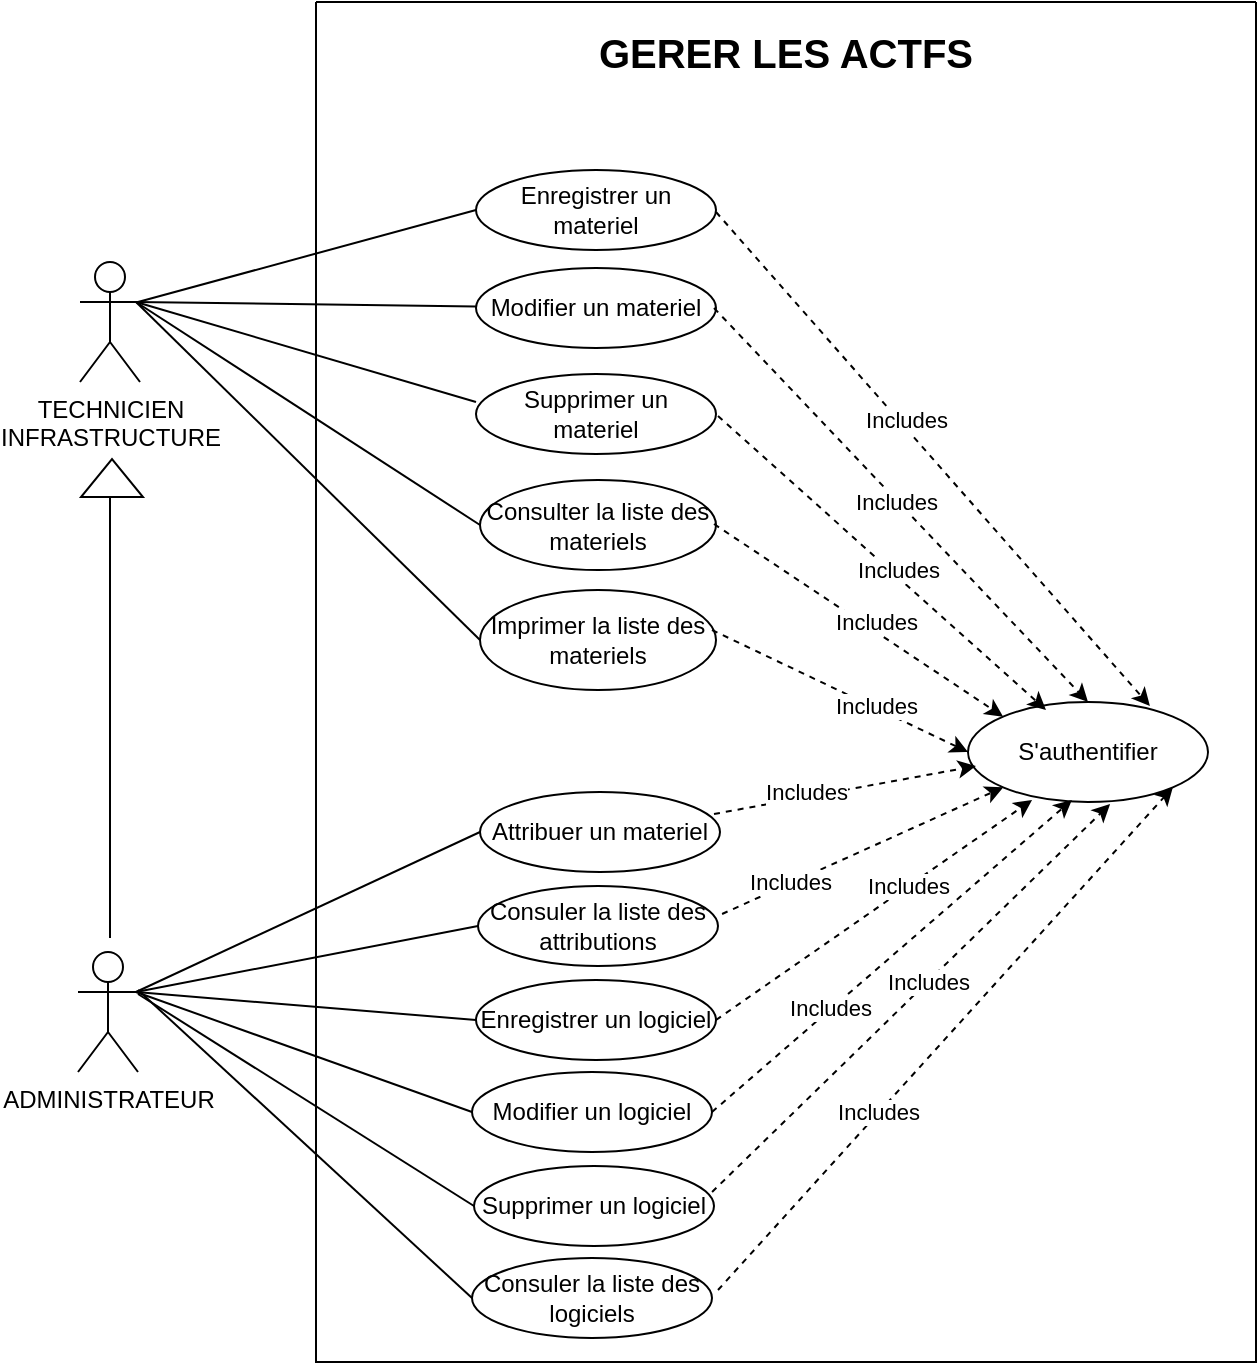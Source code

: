 <mxfile version="22.1.2" type="device">
  <diagram name="Page-1" id="VTS4GcR_WeqUQlOKHwf2">
    <mxGraphModel dx="864" dy="516" grid="1" gridSize="10" guides="1" tooltips="1" connect="1" arrows="1" fold="1" page="1" pageScale="1" pageWidth="827" pageHeight="1169" math="0" shadow="0">
      <root>
        <mxCell id="0" />
        <mxCell id="1" parent="0" />
        <mxCell id="ZS7BS693ceSWYsbFOPGz-2" value="" style="swimlane;startSize=0;" vertex="1" parent="1">
          <mxGeometry x="240" y="80" width="470" height="680" as="geometry" />
        </mxCell>
        <mxCell id="ZS7BS693ceSWYsbFOPGz-3" value="&lt;b&gt;&lt;font style=&quot;font-size: 20px;&quot;&gt;GERER LES ACTFS&lt;/font&gt;&lt;/b&gt;" style="text;html=1;strokeColor=none;fillColor=none;align=center;verticalAlign=middle;whiteSpace=wrap;rounded=0;" vertex="1" parent="ZS7BS693ceSWYsbFOPGz-2">
          <mxGeometry x="127" y="10" width="216" height="30" as="geometry" />
        </mxCell>
        <mxCell id="ZS7BS693ceSWYsbFOPGz-4" value="Enregistrer un materiel" style="ellipse;whiteSpace=wrap;html=1;" vertex="1" parent="ZS7BS693ceSWYsbFOPGz-2">
          <mxGeometry x="80" y="84" width="120" height="40" as="geometry" />
        </mxCell>
        <mxCell id="ZS7BS693ceSWYsbFOPGz-6" value="Modifier un materiel" style="ellipse;whiteSpace=wrap;html=1;" vertex="1" parent="ZS7BS693ceSWYsbFOPGz-2">
          <mxGeometry x="80" y="133" width="120" height="40" as="geometry" />
        </mxCell>
        <mxCell id="ZS7BS693ceSWYsbFOPGz-7" value="Supprimer un materiel" style="ellipse;whiteSpace=wrap;html=1;" vertex="1" parent="ZS7BS693ceSWYsbFOPGz-2">
          <mxGeometry x="80" y="186" width="120" height="40" as="geometry" />
        </mxCell>
        <mxCell id="ZS7BS693ceSWYsbFOPGz-8" value="Consulter la liste des materiels" style="ellipse;whiteSpace=wrap;html=1;" vertex="1" parent="ZS7BS693ceSWYsbFOPGz-2">
          <mxGeometry x="82" y="239" width="118" height="45" as="geometry" />
        </mxCell>
        <mxCell id="ZS7BS693ceSWYsbFOPGz-9" value="Imprimer la liste des materiels" style="ellipse;whiteSpace=wrap;html=1;" vertex="1" parent="ZS7BS693ceSWYsbFOPGz-2">
          <mxGeometry x="82" y="294" width="118" height="50" as="geometry" />
        </mxCell>
        <mxCell id="ZS7BS693ceSWYsbFOPGz-10" value="Attribuer un materiel" style="ellipse;whiteSpace=wrap;html=1;" vertex="1" parent="ZS7BS693ceSWYsbFOPGz-2">
          <mxGeometry x="82" y="395" width="120" height="40" as="geometry" />
        </mxCell>
        <mxCell id="ZS7BS693ceSWYsbFOPGz-11" value="Consuler la liste des attributions" style="ellipse;whiteSpace=wrap;html=1;" vertex="1" parent="ZS7BS693ceSWYsbFOPGz-2">
          <mxGeometry x="81" y="442" width="120" height="40" as="geometry" />
        </mxCell>
        <mxCell id="ZS7BS693ceSWYsbFOPGz-12" value="Enregistrer un logiciel" style="ellipse;whiteSpace=wrap;html=1;" vertex="1" parent="ZS7BS693ceSWYsbFOPGz-2">
          <mxGeometry x="80" y="489" width="120" height="40" as="geometry" />
        </mxCell>
        <mxCell id="ZS7BS693ceSWYsbFOPGz-13" value="Modifier un logiciel" style="ellipse;whiteSpace=wrap;html=1;" vertex="1" parent="ZS7BS693ceSWYsbFOPGz-2">
          <mxGeometry x="78" y="535" width="120" height="40" as="geometry" />
        </mxCell>
        <mxCell id="ZS7BS693ceSWYsbFOPGz-14" value="Supprimer un logiciel" style="ellipse;whiteSpace=wrap;html=1;" vertex="1" parent="ZS7BS693ceSWYsbFOPGz-2">
          <mxGeometry x="79" y="582" width="120" height="40" as="geometry" />
        </mxCell>
        <mxCell id="ZS7BS693ceSWYsbFOPGz-16" value="S&#39;authentifier" style="ellipse;whiteSpace=wrap;html=1;" vertex="1" parent="ZS7BS693ceSWYsbFOPGz-2">
          <mxGeometry x="326" y="350" width="120" height="50" as="geometry" />
        </mxCell>
        <mxCell id="ZS7BS693ceSWYsbFOPGz-18" value="" style="endArrow=classic;html=1;rounded=0;entryX=0.758;entryY=0.04;entryDx=0;entryDy=0;entryPerimeter=0;dashed=1;" edge="1" parent="ZS7BS693ceSWYsbFOPGz-2" target="ZS7BS693ceSWYsbFOPGz-16">
          <mxGeometry width="50" height="50" relative="1" as="geometry">
            <mxPoint x="200" y="105" as="sourcePoint" />
            <mxPoint x="250" y="55" as="targetPoint" />
          </mxGeometry>
        </mxCell>
        <mxCell id="ZS7BS693ceSWYsbFOPGz-19" value="Includes" style="edgeLabel;html=1;align=center;verticalAlign=middle;resizable=0;points=[];" vertex="1" connectable="0" parent="ZS7BS693ceSWYsbFOPGz-18">
          <mxGeometry x="0.275" y="1" relative="1" as="geometry">
            <mxPoint x="-44" y="-53" as="offset" />
          </mxGeometry>
        </mxCell>
        <mxCell id="ZS7BS693ceSWYsbFOPGz-28" value="" style="endArrow=classic;html=1;rounded=0;entryX=0.033;entryY=0.64;entryDx=0;entryDy=0;entryPerimeter=0;dashed=1;exitX=0.975;exitY=0.275;exitDx=0;exitDy=0;exitPerimeter=0;" edge="1" parent="ZS7BS693ceSWYsbFOPGz-2" source="ZS7BS693ceSWYsbFOPGz-10" target="ZS7BS693ceSWYsbFOPGz-16">
          <mxGeometry width="50" height="50" relative="1" as="geometry">
            <mxPoint x="203" y="420" as="sourcePoint" />
            <mxPoint x="253" y="370" as="targetPoint" />
          </mxGeometry>
        </mxCell>
        <mxCell id="ZS7BS693ceSWYsbFOPGz-34" value="Includes" style="edgeLabel;html=1;align=center;verticalAlign=middle;resizable=0;points=[];" vertex="1" connectable="0" parent="ZS7BS693ceSWYsbFOPGz-28">
          <mxGeometry x="-0.289" y="3" relative="1" as="geometry">
            <mxPoint as="offset" />
          </mxGeometry>
        </mxCell>
        <mxCell id="ZS7BS693ceSWYsbFOPGz-29" value="" style="endArrow=classic;html=1;rounded=0;entryX=0;entryY=1;entryDx=0;entryDy=0;dashed=1;exitX=1.017;exitY=0.35;exitDx=0;exitDy=0;exitPerimeter=0;" edge="1" parent="ZS7BS693ceSWYsbFOPGz-2" source="ZS7BS693ceSWYsbFOPGz-11" target="ZS7BS693ceSWYsbFOPGz-16">
          <mxGeometry width="50" height="50" relative="1" as="geometry">
            <mxPoint x="200" y="470" as="sourcePoint" />
            <mxPoint x="250" y="420" as="targetPoint" />
          </mxGeometry>
        </mxCell>
        <mxCell id="ZS7BS693ceSWYsbFOPGz-35" value="Includes" style="edgeLabel;html=1;align=center;verticalAlign=middle;resizable=0;points=[];" vertex="1" connectable="0" parent="ZS7BS693ceSWYsbFOPGz-29">
          <mxGeometry x="-0.672" y="2" relative="1" as="geometry">
            <mxPoint x="11" y="-4" as="offset" />
          </mxGeometry>
        </mxCell>
        <mxCell id="ZS7BS693ceSWYsbFOPGz-30" value="" style="endArrow=classic;html=1;rounded=0;entryX=0.267;entryY=0.98;entryDx=0;entryDy=0;entryPerimeter=0;dashed=1;exitX=1;exitY=0.5;exitDx=0;exitDy=0;" edge="1" parent="ZS7BS693ceSWYsbFOPGz-2" source="ZS7BS693ceSWYsbFOPGz-12" target="ZS7BS693ceSWYsbFOPGz-16">
          <mxGeometry width="50" height="50" relative="1" as="geometry">
            <mxPoint x="200" y="520" as="sourcePoint" />
            <mxPoint x="250" y="470" as="targetPoint" />
          </mxGeometry>
        </mxCell>
        <mxCell id="ZS7BS693ceSWYsbFOPGz-36" value="Includes" style="edgeLabel;html=1;align=center;verticalAlign=middle;resizable=0;points=[];" vertex="1" connectable="0" parent="ZS7BS693ceSWYsbFOPGz-30">
          <mxGeometry x="0.213" y="1" relative="1" as="geometry">
            <mxPoint as="offset" />
          </mxGeometry>
        </mxCell>
        <mxCell id="ZS7BS693ceSWYsbFOPGz-31" value="" style="endArrow=classic;html=1;rounded=0;entryX=0.433;entryY=0.98;entryDx=0;entryDy=0;entryPerimeter=0;dashed=1;exitX=1;exitY=0.5;exitDx=0;exitDy=0;" edge="1" parent="ZS7BS693ceSWYsbFOPGz-2" source="ZS7BS693ceSWYsbFOPGz-13" target="ZS7BS693ceSWYsbFOPGz-16">
          <mxGeometry width="50" height="50" relative="1" as="geometry">
            <mxPoint x="200" y="580" as="sourcePoint" />
            <mxPoint x="250" y="530" as="targetPoint" />
          </mxGeometry>
        </mxCell>
        <mxCell id="ZS7BS693ceSWYsbFOPGz-37" value="Includes" style="edgeLabel;html=1;align=center;verticalAlign=middle;resizable=0;points=[];" vertex="1" connectable="0" parent="ZS7BS693ceSWYsbFOPGz-31">
          <mxGeometry x="-0.339" y="1" relative="1" as="geometry">
            <mxPoint as="offset" />
          </mxGeometry>
        </mxCell>
        <mxCell id="ZS7BS693ceSWYsbFOPGz-33" value="" style="endArrow=classic;html=1;rounded=0;entryX=0.592;entryY=1.02;entryDx=0;entryDy=0;dashed=1;exitX=0.992;exitY=0.325;exitDx=0;exitDy=0;exitPerimeter=0;entryPerimeter=0;" edge="1" parent="ZS7BS693ceSWYsbFOPGz-2" source="ZS7BS693ceSWYsbFOPGz-14" target="ZS7BS693ceSWYsbFOPGz-16">
          <mxGeometry width="50" height="50" relative="1" as="geometry">
            <mxPoint x="200" y="630" as="sourcePoint" />
            <mxPoint x="250" y="580" as="targetPoint" />
          </mxGeometry>
        </mxCell>
        <mxCell id="ZS7BS693ceSWYsbFOPGz-38" value="Includes" style="edgeLabel;html=1;align=center;verticalAlign=middle;resizable=0;points=[];" vertex="1" connectable="0" parent="ZS7BS693ceSWYsbFOPGz-33">
          <mxGeometry x="0.086" relative="1" as="geometry">
            <mxPoint as="offset" />
          </mxGeometry>
        </mxCell>
        <mxCell id="ZS7BS693ceSWYsbFOPGz-53" value="Consuler la liste des logiciels" style="ellipse;whiteSpace=wrap;html=1;" vertex="1" parent="ZS7BS693ceSWYsbFOPGz-2">
          <mxGeometry x="78" y="628" width="120" height="40" as="geometry" />
        </mxCell>
        <mxCell id="ZS7BS693ceSWYsbFOPGz-5" value="TECHNICIEN &lt;br&gt;INFRASTRUCTURE" style="shape=umlActor;verticalLabelPosition=bottom;verticalAlign=top;html=1;outlineConnect=0;" vertex="1" parent="1">
          <mxGeometry x="122" y="210" width="30" height="60" as="geometry" />
        </mxCell>
        <mxCell id="ZS7BS693ceSWYsbFOPGz-15" value="ADMINISTRATEUR" style="shape=umlActor;verticalLabelPosition=bottom;verticalAlign=top;html=1;outlineConnect=0;" vertex="1" parent="1">
          <mxGeometry x="121" y="555" width="30" height="60" as="geometry" />
        </mxCell>
        <mxCell id="ZS7BS693ceSWYsbFOPGz-20" value="" style="endArrow=classic;html=1;rounded=0;entryX=0.5;entryY=0;entryDx=0;entryDy=0;dashed=1;" edge="1" parent="1" target="ZS7BS693ceSWYsbFOPGz-16">
          <mxGeometry width="50" height="50" relative="1" as="geometry">
            <mxPoint x="439" y="233" as="sourcePoint" />
            <mxPoint x="656" y="474" as="targetPoint" />
          </mxGeometry>
        </mxCell>
        <mxCell id="ZS7BS693ceSWYsbFOPGz-21" value="Includes" style="edgeLabel;html=1;align=center;verticalAlign=middle;resizable=0;points=[];" vertex="1" connectable="0" parent="ZS7BS693ceSWYsbFOPGz-20">
          <mxGeometry x="0.275" y="1" relative="1" as="geometry">
            <mxPoint x="-29" y="-28" as="offset" />
          </mxGeometry>
        </mxCell>
        <mxCell id="ZS7BS693ceSWYsbFOPGz-22" value="" style="endArrow=classic;html=1;rounded=0;entryX=0.325;entryY=0.08;entryDx=0;entryDy=0;entryPerimeter=0;dashed=1;" edge="1" parent="1" target="ZS7BS693ceSWYsbFOPGz-16">
          <mxGeometry width="50" height="50" relative="1" as="geometry">
            <mxPoint x="441" y="287" as="sourcePoint" />
            <mxPoint x="658" y="528" as="targetPoint" />
          </mxGeometry>
        </mxCell>
        <mxCell id="ZS7BS693ceSWYsbFOPGz-23" value="Includes" style="edgeLabel;html=1;align=center;verticalAlign=middle;resizable=0;points=[];" vertex="1" connectable="0" parent="ZS7BS693ceSWYsbFOPGz-22">
          <mxGeometry x="0.275" y="1" relative="1" as="geometry">
            <mxPoint x="-16" y="-16" as="offset" />
          </mxGeometry>
        </mxCell>
        <mxCell id="ZS7BS693ceSWYsbFOPGz-24" value="" style="endArrow=classic;html=1;rounded=0;entryX=0;entryY=0;entryDx=0;entryDy=0;dashed=1;" edge="1" parent="1" target="ZS7BS693ceSWYsbFOPGz-16">
          <mxGeometry width="50" height="50" relative="1" as="geometry">
            <mxPoint x="439" y="341" as="sourcePoint" />
            <mxPoint x="656" y="582" as="targetPoint" />
          </mxGeometry>
        </mxCell>
        <mxCell id="ZS7BS693ceSWYsbFOPGz-25" value="Includes" style="edgeLabel;html=1;align=center;verticalAlign=middle;resizable=0;points=[];" vertex="1" connectable="0" parent="ZS7BS693ceSWYsbFOPGz-24">
          <mxGeometry x="0.275" y="1" relative="1" as="geometry">
            <mxPoint x="-12" y="-12" as="offset" />
          </mxGeometry>
        </mxCell>
        <mxCell id="ZS7BS693ceSWYsbFOPGz-26" value="" style="endArrow=classic;html=1;rounded=0;entryX=0;entryY=0.5;entryDx=0;entryDy=0;dashed=1;" edge="1" parent="1" target="ZS7BS693ceSWYsbFOPGz-16">
          <mxGeometry width="50" height="50" relative="1" as="geometry">
            <mxPoint x="438" y="394" as="sourcePoint" />
            <mxPoint x="565" y="502" as="targetPoint" />
          </mxGeometry>
        </mxCell>
        <mxCell id="ZS7BS693ceSWYsbFOPGz-27" value="Includes" style="edgeLabel;html=1;align=center;verticalAlign=middle;resizable=0;points=[];" vertex="1" connectable="0" parent="ZS7BS693ceSWYsbFOPGz-26">
          <mxGeometry x="0.275" y="1" relative="1" as="geometry">
            <mxPoint as="offset" />
          </mxGeometry>
        </mxCell>
        <mxCell id="ZS7BS693ceSWYsbFOPGz-39" value="" style="shape=flexArrow;endArrow=classic;html=1;rounded=0;" edge="1" parent="1">
          <mxGeometry width="50" height="50" relative="1" as="geometry">
            <mxPoint x="138" y="328" as="sourcePoint" />
            <mxPoint x="138" y="308" as="targetPoint" />
            <Array as="points">
              <mxPoint x="138" y="328" />
            </Array>
          </mxGeometry>
        </mxCell>
        <mxCell id="ZS7BS693ceSWYsbFOPGz-40" value="" style="endArrow=none;html=1;rounded=0;" edge="1" parent="1">
          <mxGeometry width="50" height="50" relative="1" as="geometry">
            <mxPoint x="137" y="548" as="sourcePoint" />
            <mxPoint x="137" y="328" as="targetPoint" />
          </mxGeometry>
        </mxCell>
        <mxCell id="ZS7BS693ceSWYsbFOPGz-41" value="" style="endArrow=none;html=1;rounded=0;entryX=0;entryY=0.5;entryDx=0;entryDy=0;" edge="1" parent="1" target="ZS7BS693ceSWYsbFOPGz-4">
          <mxGeometry width="50" height="50" relative="1" as="geometry">
            <mxPoint x="151" y="230" as="sourcePoint" />
            <mxPoint x="201" y="180" as="targetPoint" />
          </mxGeometry>
        </mxCell>
        <mxCell id="ZS7BS693ceSWYsbFOPGz-42" value="" style="endArrow=none;html=1;rounded=0;" edge="1" parent="1" target="ZS7BS693ceSWYsbFOPGz-6">
          <mxGeometry width="50" height="50" relative="1" as="geometry">
            <mxPoint x="150" y="230" as="sourcePoint" />
            <mxPoint x="200" y="180" as="targetPoint" />
          </mxGeometry>
        </mxCell>
        <mxCell id="ZS7BS693ceSWYsbFOPGz-43" value="" style="endArrow=none;html=1;rounded=0;entryX=0;entryY=0.35;entryDx=0;entryDy=0;entryPerimeter=0;" edge="1" parent="1" target="ZS7BS693ceSWYsbFOPGz-7">
          <mxGeometry width="50" height="50" relative="1" as="geometry">
            <mxPoint x="150" y="230" as="sourcePoint" />
            <mxPoint x="200" y="180" as="targetPoint" />
          </mxGeometry>
        </mxCell>
        <mxCell id="ZS7BS693ceSWYsbFOPGz-44" value="" style="endArrow=none;html=1;rounded=0;entryX=0;entryY=0.5;entryDx=0;entryDy=0;" edge="1" parent="1" target="ZS7BS693ceSWYsbFOPGz-8">
          <mxGeometry width="50" height="50" relative="1" as="geometry">
            <mxPoint x="150" y="230" as="sourcePoint" />
            <mxPoint x="200" y="180" as="targetPoint" />
          </mxGeometry>
        </mxCell>
        <mxCell id="ZS7BS693ceSWYsbFOPGz-45" value="" style="endArrow=none;html=1;rounded=0;entryX=0;entryY=0.5;entryDx=0;entryDy=0;" edge="1" parent="1" target="ZS7BS693ceSWYsbFOPGz-9">
          <mxGeometry width="50" height="50" relative="1" as="geometry">
            <mxPoint x="150" y="230" as="sourcePoint" />
            <mxPoint x="200" y="180" as="targetPoint" />
          </mxGeometry>
        </mxCell>
        <mxCell id="ZS7BS693ceSWYsbFOPGz-46" value="" style="endArrow=none;html=1;rounded=0;entryX=0;entryY=0.5;entryDx=0;entryDy=0;" edge="1" parent="1" target="ZS7BS693ceSWYsbFOPGz-10">
          <mxGeometry width="50" height="50" relative="1" as="geometry">
            <mxPoint x="150" y="575" as="sourcePoint" />
            <mxPoint x="200" y="525" as="targetPoint" />
          </mxGeometry>
        </mxCell>
        <mxCell id="ZS7BS693ceSWYsbFOPGz-47" value="" style="endArrow=none;html=1;rounded=0;entryX=0;entryY=0.5;entryDx=0;entryDy=0;" edge="1" parent="1" target="ZS7BS693ceSWYsbFOPGz-11">
          <mxGeometry width="50" height="50" relative="1" as="geometry">
            <mxPoint x="150" y="575" as="sourcePoint" />
            <mxPoint x="200" y="525" as="targetPoint" />
          </mxGeometry>
        </mxCell>
        <mxCell id="ZS7BS693ceSWYsbFOPGz-48" value="" style="endArrow=none;html=1;rounded=0;entryX=0;entryY=0.5;entryDx=0;entryDy=0;" edge="1" parent="1" target="ZS7BS693ceSWYsbFOPGz-12">
          <mxGeometry width="50" height="50" relative="1" as="geometry">
            <mxPoint x="150" y="575" as="sourcePoint" />
            <mxPoint x="200" y="525" as="targetPoint" />
          </mxGeometry>
        </mxCell>
        <mxCell id="ZS7BS693ceSWYsbFOPGz-49" value="" style="endArrow=none;html=1;rounded=0;entryX=0;entryY=0.5;entryDx=0;entryDy=0;" edge="1" parent="1" target="ZS7BS693ceSWYsbFOPGz-13">
          <mxGeometry width="50" height="50" relative="1" as="geometry">
            <mxPoint x="150" y="575" as="sourcePoint" />
            <mxPoint x="200" y="525" as="targetPoint" />
          </mxGeometry>
        </mxCell>
        <mxCell id="ZS7BS693ceSWYsbFOPGz-50" value="" style="endArrow=none;html=1;rounded=0;entryX=0;entryY=0.5;entryDx=0;entryDy=0;" edge="1" parent="1" target="ZS7BS693ceSWYsbFOPGz-14">
          <mxGeometry width="50" height="50" relative="1" as="geometry">
            <mxPoint x="151" y="576" as="sourcePoint" />
            <mxPoint x="201" y="526" as="targetPoint" />
          </mxGeometry>
        </mxCell>
        <mxCell id="ZS7BS693ceSWYsbFOPGz-54" value="" style="endArrow=none;html=1;rounded=0;entryX=0;entryY=0.5;entryDx=0;entryDy=0;" edge="1" parent="1" target="ZS7BS693ceSWYsbFOPGz-53">
          <mxGeometry width="50" height="50" relative="1" as="geometry">
            <mxPoint x="151" y="574" as="sourcePoint" />
            <mxPoint x="309.96" y="721" as="targetPoint" />
          </mxGeometry>
        </mxCell>
        <mxCell id="ZS7BS693ceSWYsbFOPGz-55" value="" style="endArrow=classic;html=1;rounded=0;entryX=1;entryY=1;entryDx=0;entryDy=0;dashed=1;exitX=0.992;exitY=0.325;exitDx=0;exitDy=0;exitPerimeter=0;" edge="1" parent="1" target="ZS7BS693ceSWYsbFOPGz-16">
          <mxGeometry width="50" height="50" relative="1" as="geometry">
            <mxPoint x="441" y="724" as="sourcePoint" />
            <mxPoint x="636" y="534" as="targetPoint" />
          </mxGeometry>
        </mxCell>
        <mxCell id="ZS7BS693ceSWYsbFOPGz-56" value="Includes" style="edgeLabel;html=1;align=center;verticalAlign=middle;resizable=0;points=[];" vertex="1" connectable="0" parent="ZS7BS693ceSWYsbFOPGz-55">
          <mxGeometry x="0.086" relative="1" as="geometry">
            <mxPoint x="-44" y="47" as="offset" />
          </mxGeometry>
        </mxCell>
      </root>
    </mxGraphModel>
  </diagram>
</mxfile>

